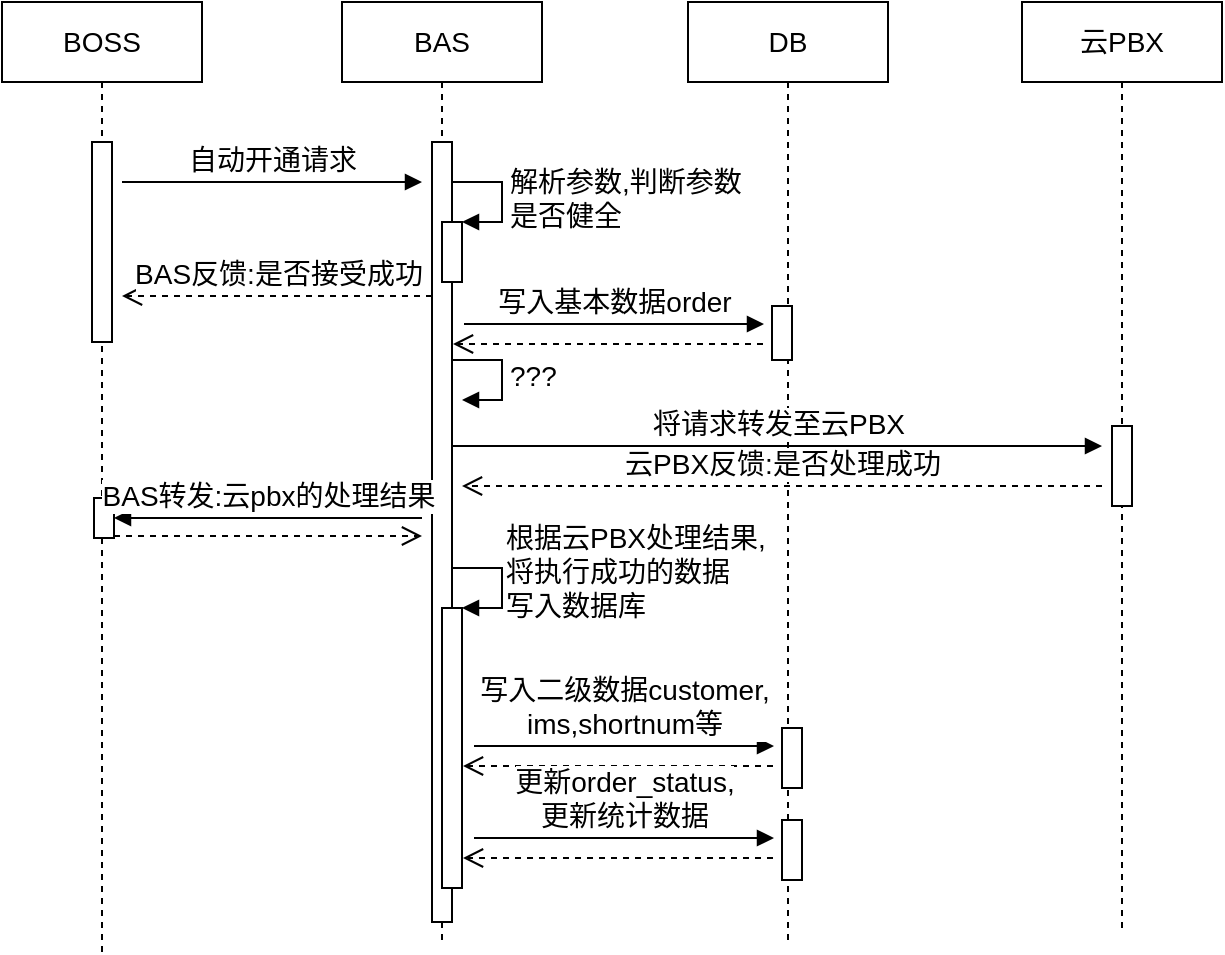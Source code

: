<mxfile pages="1" version="11.2.8" type="github"><diagram id="dJIkZJ6dtBG-nSI26m5C" name="第 1 页"><mxGraphModel dx="1035" dy="594" grid="1" gridSize="10" guides="1" tooltips="1" connect="1" arrows="1" fold="1" page="1" pageScale="1" pageWidth="827" pageHeight="1169" math="0" shadow="0"><root><mxCell id="0"/><mxCell id="1" parent="0"/><mxCell id="jWUmlI4CCGojnIvaTug--1" value="BOSS" style="shape=umlLifeline;perimeter=lifelinePerimeter;whiteSpace=wrap;html=1;container=1;collapsible=0;recursiveResize=0;outlineConnect=0;fontSize=14;" parent="1" vertex="1"><mxGeometry x="130" y="30" width="100" height="475" as="geometry"/></mxCell><mxCell id="jWUmlI4CCGojnIvaTug--9" value="" style="html=1;points=[];perimeter=orthogonalPerimeter;fontSize=14;" parent="jWUmlI4CCGojnIvaTug--1" vertex="1"><mxGeometry x="45" y="70" width="10" height="100" as="geometry"/></mxCell><mxCell id="jWUmlI4CCGojnIvaTug--2" value="BAS" style="shape=umlLifeline;perimeter=lifelinePerimeter;whiteSpace=wrap;html=1;container=1;collapsible=0;recursiveResize=0;outlineConnect=0;fontSize=14;" parent="1" vertex="1"><mxGeometry x="300" y="30" width="100" height="470" as="geometry"/></mxCell><mxCell id="jWUmlI4CCGojnIvaTug--12" value="" style="html=1;points=[];perimeter=orthogonalPerimeter;fontSize=14;" parent="jWUmlI4CCGojnIvaTug--2" vertex="1"><mxGeometry x="45" y="70" width="10" height="390" as="geometry"/></mxCell><mxCell id="jWUmlI4CCGojnIvaTug--3" value="DB" style="shape=umlLifeline;perimeter=lifelinePerimeter;whiteSpace=wrap;html=1;container=1;collapsible=0;recursiveResize=0;outlineConnect=0;fontSize=14;" parent="1" vertex="1"><mxGeometry x="473" y="30" width="100" height="470" as="geometry"/></mxCell><mxCell id="jWUmlI4CCGojnIvaTug--36" value="" style="html=1;points=[];perimeter=orthogonalPerimeter;fontSize=14;" parent="jWUmlI4CCGojnIvaTug--3" vertex="1"><mxGeometry x="47" y="363" width="10" height="30" as="geometry"/></mxCell><mxCell id="jWUmlI4CCGojnIvaTug--5" value="云PBX" style="shape=umlLifeline;perimeter=lifelinePerimeter;whiteSpace=wrap;html=1;container=1;collapsible=0;recursiveResize=0;outlineConnect=0;fontSize=14;" parent="1" vertex="1"><mxGeometry x="640" y="30" width="100" height="465" as="geometry"/></mxCell><mxCell id="jWUmlI4CCGojnIvaTug--20" value="" style="html=1;points=[];perimeter=orthogonalPerimeter;fontSize=14;" parent="jWUmlI4CCGojnIvaTug--5" vertex="1"><mxGeometry x="45" y="212" width="10" height="40" as="geometry"/></mxCell><mxCell id="jWUmlI4CCGojnIvaTug--13" value="自动开通请求" style="html=1;verticalAlign=bottom;endArrow=block;fontSize=14;" parent="1" edge="1"><mxGeometry width="80" relative="1" as="geometry"><mxPoint x="190" y="120" as="sourcePoint"/><mxPoint x="340" y="120" as="targetPoint"/></mxGeometry></mxCell><mxCell id="jWUmlI4CCGojnIvaTug--14" value="BAS反馈:是否接受成功" style="html=1;verticalAlign=bottom;endArrow=open;dashed=1;endSize=8;fontSize=14;" parent="1" edge="1"><mxGeometry relative="1" as="geometry"><mxPoint x="345" y="177" as="sourcePoint"/><mxPoint x="190" y="177" as="targetPoint"/></mxGeometry></mxCell><mxCell id="jWUmlI4CCGojnIvaTug--15" value="" style="html=1;points=[];perimeter=orthogonalPerimeter;fontSize=14;" parent="1" vertex="1"><mxGeometry x="350" y="140" width="10" height="30" as="geometry"/></mxCell><mxCell id="jWUmlI4CCGojnIvaTug--16" value="解析参数,判断参数&lt;br&gt;是否健全" style="edgeStyle=orthogonalEdgeStyle;html=1;align=left;spacingLeft=2;endArrow=block;rounded=0;entryX=1;entryY=0;fontSize=14;" parent="1" target="jWUmlI4CCGojnIvaTug--15" edge="1"><mxGeometry relative="1" as="geometry"><mxPoint x="355" y="120" as="sourcePoint"/><Array as="points"><mxPoint x="380" y="120"/></Array></mxGeometry></mxCell><mxCell id="jWUmlI4CCGojnIvaTug--24" value="云PBX反馈:是否处理成功" style="html=1;verticalAlign=bottom;endArrow=open;dashed=1;endSize=8;fontSize=14;" parent="1" edge="1"><mxGeometry relative="1" as="geometry"><mxPoint x="680" y="272" as="sourcePoint"/><mxPoint x="360" y="272" as="targetPoint"/></mxGeometry></mxCell><mxCell id="jWUmlI4CCGojnIvaTug--25" value="将请求转发至云PBX" style="html=1;verticalAlign=bottom;endArrow=block;fontSize=14;" parent="1" edge="1"><mxGeometry width="80" relative="1" as="geometry"><mxPoint x="355" y="252" as="sourcePoint"/><mxPoint x="680" y="252" as="targetPoint"/></mxGeometry></mxCell><mxCell id="jWUmlI4CCGojnIvaTug--30" value="" style="html=1;points=[];perimeter=orthogonalPerimeter;fontSize=14;" parent="1" vertex="1"><mxGeometry x="176" y="278" width="10" height="20" as="geometry"/></mxCell><mxCell id="jWUmlI4CCGojnIvaTug--31" value="BAS转发:云pbx的处理结果" style="html=1;verticalAlign=bottom;endArrow=block;entryX=1;entryY=0;fontSize=14;" parent="1" edge="1"><mxGeometry relative="1" as="geometry"><mxPoint x="340" y="288" as="sourcePoint"/><mxPoint x="186" y="288" as="targetPoint"/></mxGeometry></mxCell><mxCell id="jWUmlI4CCGojnIvaTug--32" value="" style="html=1;verticalAlign=bottom;endArrow=open;dashed=1;endSize=8;exitX=1;exitY=0.95;fontSize=14;" parent="1" source="jWUmlI4CCGojnIvaTug--30" edge="1"><mxGeometry relative="1" as="geometry"><mxPoint x="340" y="297" as="targetPoint"/></mxGeometry></mxCell><mxCell id="jWUmlI4CCGojnIvaTug--33" value="" style="html=1;points=[];perimeter=orthogonalPerimeter;fontSize=14;" parent="1" vertex="1"><mxGeometry x="350" y="333" width="10" height="140" as="geometry"/></mxCell><mxCell id="jWUmlI4CCGojnIvaTug--34" value="" style="edgeStyle=orthogonalEdgeStyle;html=1;align=left;spacingLeft=2;endArrow=block;rounded=0;entryX=1;entryY=0;fontSize=14;" parent="1" target="jWUmlI4CCGojnIvaTug--33" edge="1"><mxGeometry relative="1" as="geometry"><mxPoint x="355" y="313" as="sourcePoint"/><Array as="points"><mxPoint x="380" y="313"/></Array></mxGeometry></mxCell><mxCell id="jWUmlI4CCGojnIvaTug--35" value="写入二级数据customer,&lt;br&gt;ims,shortnum等" style="html=1;verticalAlign=bottom;endArrow=block;fontSize=14;" parent="1" edge="1"><mxGeometry width="80" relative="1" as="geometry"><mxPoint x="366" y="402" as="sourcePoint"/><mxPoint x="516" y="402" as="targetPoint"/></mxGeometry></mxCell><mxCell id="jWUmlI4CCGojnIvaTug--37" value="" style="html=1;verticalAlign=bottom;endArrow=open;dashed=1;endSize=8;fontSize=14;" parent="1" edge="1"><mxGeometry relative="1" as="geometry"><mxPoint x="515.5" y="412" as="sourcePoint"/><mxPoint x="360.5" y="412" as="targetPoint"/></mxGeometry></mxCell><mxCell id="jWUmlI4CCGojnIvaTug--40" value="根据云PBX处理结果,&lt;br&gt;将执行成功的数据&lt;br&gt;写入数据库" style="text;html=1;fontSize=14;" parent="1" vertex="1"><mxGeometry x="380" y="283" width="130" height="30" as="geometry"/></mxCell><mxCell id="jWUmlI4CCGojnIvaTug--41" value="" style="html=1;points=[];perimeter=orthogonalPerimeter;fontSize=14;" parent="1" vertex="1"><mxGeometry x="520" y="439" width="10" height="30" as="geometry"/></mxCell><mxCell id="jWUmlI4CCGojnIvaTug--42" value="更新order_status,&lt;br&gt;更新统计数据" style="html=1;verticalAlign=bottom;endArrow=block;fontSize=14;" parent="1" edge="1"><mxGeometry width="80" relative="1" as="geometry"><mxPoint x="366" y="448" as="sourcePoint"/><mxPoint x="516" y="448" as="targetPoint"/></mxGeometry></mxCell><mxCell id="jWUmlI4CCGojnIvaTug--43" value="" style="html=1;verticalAlign=bottom;endArrow=open;dashed=1;endSize=8;fontSize=14;" parent="1" edge="1"><mxGeometry relative="1" as="geometry"><mxPoint x="515.5" y="458" as="sourcePoint"/><mxPoint x="360.5" y="458" as="targetPoint"/></mxGeometry></mxCell><mxCell id="kBdxQ7BAFcbZ2-cmZ1EJ-7" value="" style="html=1;points=[];perimeter=orthogonalPerimeter;fontSize=14;" parent="1" vertex="1"><mxGeometry x="515" y="182" width="10" height="27" as="geometry"/></mxCell><mxCell id="kBdxQ7BAFcbZ2-cmZ1EJ-8" value="写入基本数据order" style="html=1;verticalAlign=bottom;endArrow=block;fontSize=14;" parent="1" edge="1"><mxGeometry width="80" relative="1" as="geometry"><mxPoint x="361" y="191" as="sourcePoint"/><mxPoint x="511" y="191" as="targetPoint"/></mxGeometry></mxCell><mxCell id="kBdxQ7BAFcbZ2-cmZ1EJ-9" value="" style="html=1;verticalAlign=bottom;endArrow=open;dashed=1;endSize=8;fontSize=14;" parent="1" edge="1"><mxGeometry relative="1" as="geometry"><mxPoint x="510.5" y="201" as="sourcePoint"/><mxPoint x="355.5" y="201" as="targetPoint"/></mxGeometry></mxCell><mxCell id="XaVN_XsIruMgt-Fw_BsS-1" value="???" style="edgeStyle=orthogonalEdgeStyle;html=1;align=left;spacingLeft=2;endArrow=block;rounded=0;entryX=1;entryY=0;fontSize=14;" edge="1" parent="1"><mxGeometry relative="1" as="geometry"><mxPoint x="355" y="209" as="sourcePoint"/><Array as="points"><mxPoint x="380" y="209"/></Array><mxPoint x="360" y="229" as="targetPoint"/></mxGeometry></mxCell></root></mxGraphModel></diagram></mxfile>